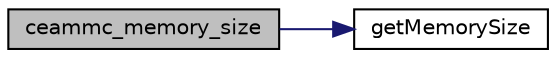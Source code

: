 digraph "ceammc_memory_size"
{
  edge [fontname="Helvetica",fontsize="10",labelfontname="Helvetica",labelfontsize="10"];
  node [fontname="Helvetica",fontsize="10",shape=record];
  rankdir="LR";
  Node1 [label="ceammc_memory_size",height=0.2,width=0.4,color="black", fillcolor="grey75", style="filled" fontcolor="black"];
  Node1 -> Node2 [color="midnightblue",fontsize="10",style="solid",fontname="Helvetica"];
  Node2 [label="getMemorySize",height=0.2,width=0.4,color="black", fillcolor="white", style="filled",URL="$memsize_8h.html#a62d6c381522415ec9be81fe30b316a52"];
}
